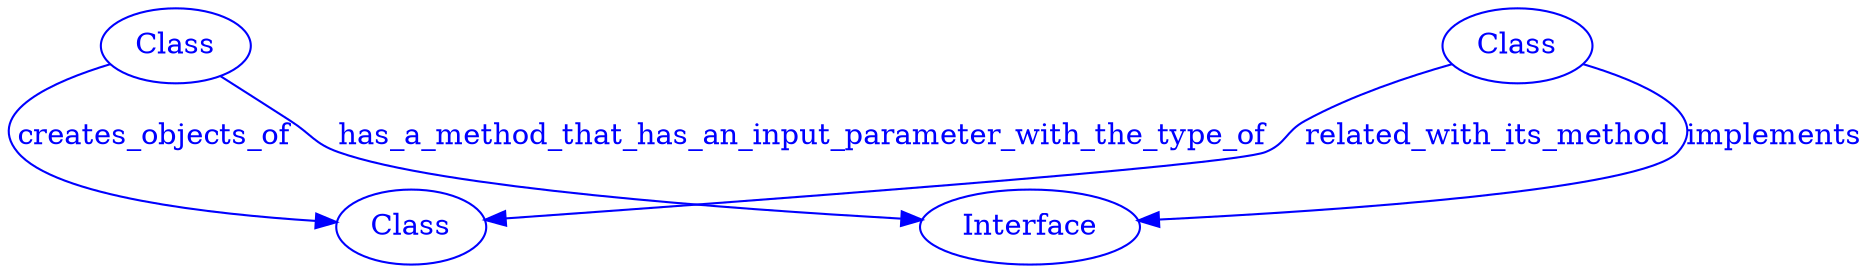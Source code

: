 
digraph SubdueGraph {
  1 [label="Class",color=blue,fontcolor=blue];
  6 [label="Class",color=blue,fontcolor=blue];
  8 [label="Class",color=blue,fontcolor=blue];
  10 [label="Interface",color=blue,fontcolor=blue];
  6 -> 10 [label="implements",color=blue,fontcolor=blue];
  1 -> 10 [label="has_a_method_that_has_an_input_parameter_with_the_type_of",color=blue,fontcolor=blue];
  1 -> 8 [label="creates_objects_of",color=blue,fontcolor=blue];
  6 -> 8 [label="related_with_its_method",color=blue,fontcolor=blue];
}
